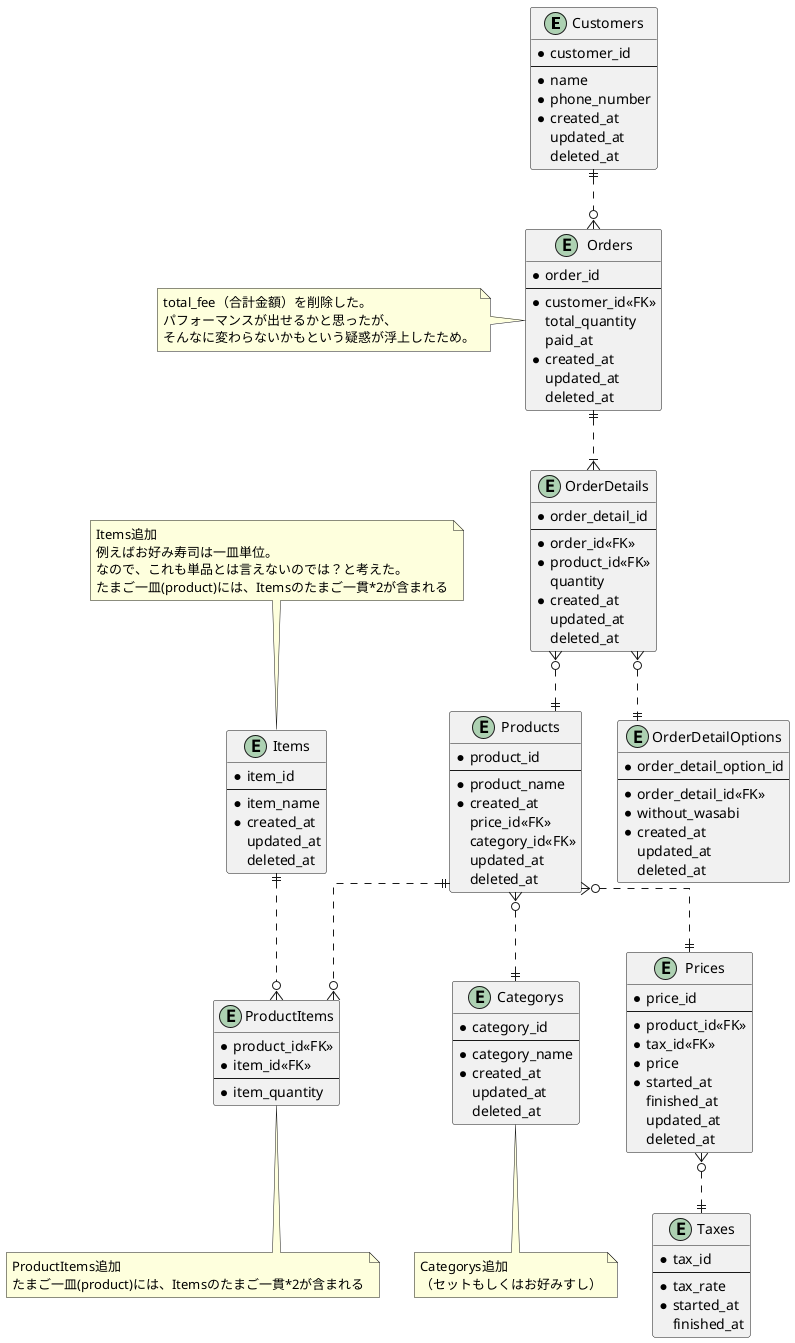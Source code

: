 @startuml sushi_ordering_schema_01

skinparam {
  ' カーディナリティ斜め対策
   linetype ortho
}

' 顧客
entity "Customers" as Customers {
  * customer_id
  --
  * name
  * phone_number
  * created_at
    updated_at
    deleted_at
}

' 商品
entity "Products" as Products {
  * product_id
  --
  * product_name
  * created_at
    price_id<<FK>>
    category_id<<FK>>
    updated_at
    deleted_at
}

' 商品カテゴリ
entity "Categorys" as Categorys {
  * category_id
  --
  * category_name
  * created_at
    updated_at
    deleted_at
}

note bottom of Categorys
  Categorys追加
  （セットもしくはお好みすし）
end note

' 商品金額
entity "Prices" as Prices {
  * price_id
  --
  * product_id<<FK>>
  * tax_id<<FK>>
  * price
  * started_at
    finished_at
    updated_at
    deleted_at
}

' 商品_単品
entity "ProductItems" as ProductItems {
  * product_id<<FK>>
  * item_id<<FK>>
  --
  * item_quantity
}

note bottom of ProductItems
  ProductItems追加
  たまご一皿(product)には、Itemsのたまご一貫*2が含まれる
end note

' 単品
entity "Items" as Items {
  * item_id
  --
  * item_name
  * created_at
    updated_at
    deleted_at
}

note top of Items
  Items追加
  例えばお好み寿司は一皿単位。
  なので、これも単品とは言えないのでは？と考えた。
  たまご一皿(product)には、Itemsのたまご一貫*2が含まれる
end note

' 消費税
entity "Taxes" as Taxes {
  * tax_id
  --
  * tax_rate
  * started_at
    finished_at
}

' 注文
entity "Orders" as Orders {
  * order_id
  --
  * customer_id<<FK>>
    total_quantity
    paid_at
  * created_at
    updated_at
    deleted_at
}

note left of Orders
  total_fee（合計金額）を削除した。
  パフォーマンスが出せるかと思ったが、
  そんなに変わらないかもという疑惑が浮上したため。
end note

entity "OrderDetails" as OrderDetails {
  * order_detail_id
  --
  * order_id<<FK>>
  * product_id<<FK>>
    quantity
  * created_at
    updated_at
    deleted_at
}

entity "OrderDetailOptions" as OrderDetailOptions {
  * order_detail_option_id
  --
  * order_detail_id<<FK>>
  * without_wasabi
  * created_at
    updated_at
    deleted_at
}

Customers ||..o{ Orders
Orders ||..|{ OrderDetails
OrderDetails }o..|| OrderDetailOptions
OrderDetails }o..|| Products
Products ||..o{ ProductItems
Items ||..o{ ProductItems
Products }o..|| Categorys
Products }o..|| Prices
Prices }o..|| Taxes

@enduml